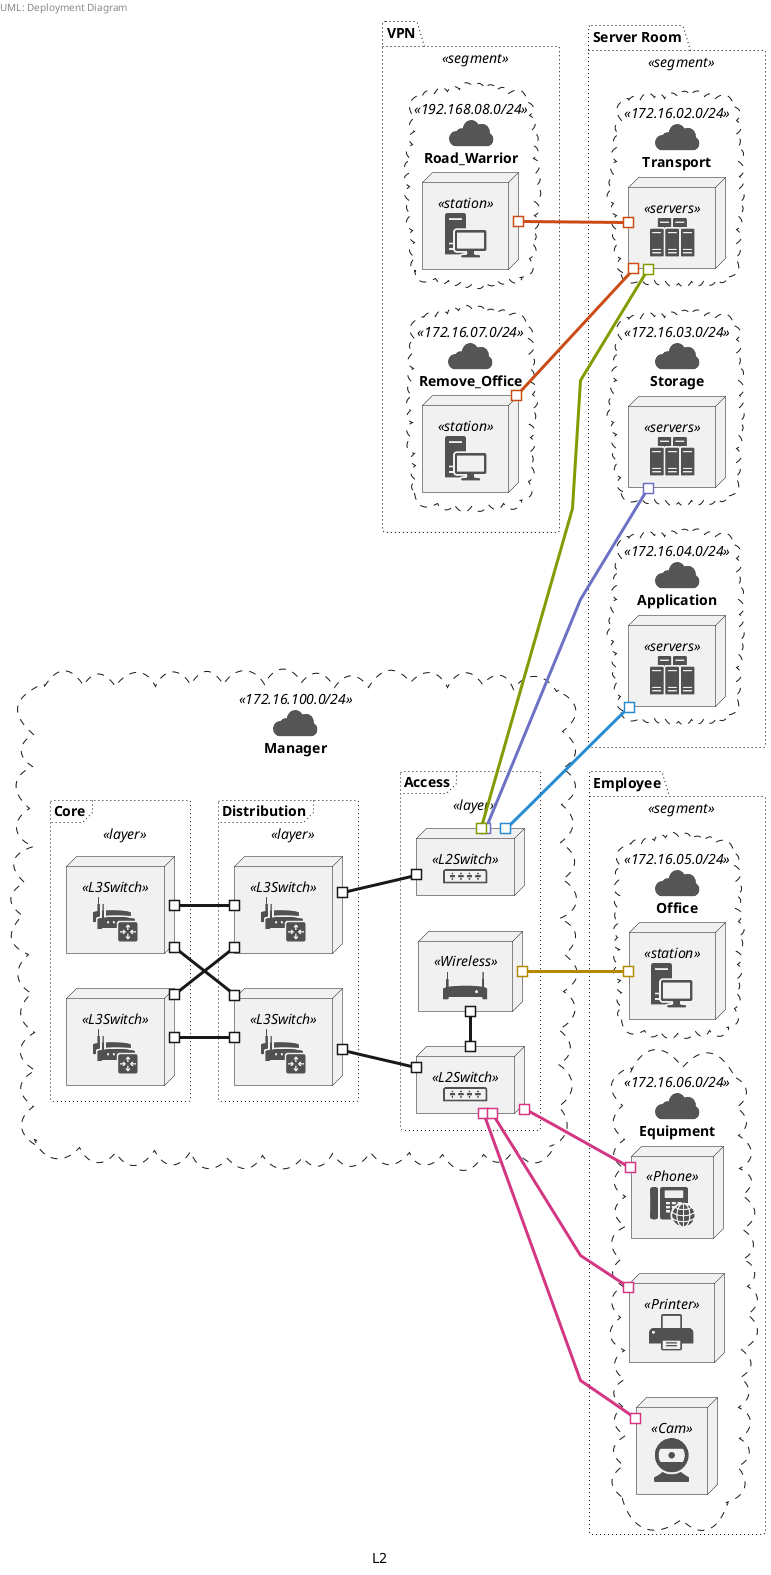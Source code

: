 @startuml
!include <office/all>

!$networks = {
    "Manager"       : {
        "vlan"   : "100",
        "color"  : "#859900",
        "address": "172.16.100.0/24",
        "hosts"  : {
            "gw" : {
                "address": ".1",
                "sprite" : "<$ip_gateway>",
                "components" : [
                    "MikroTik"
                ]
            }
        }
    },
    "Road_Warrior"  : {
        "vlan"   : "08",
        "color"  : "#cb4b16",
        "address": "192.168.08.0/24",
        "hosts"  : {
            "emp_rw" : {
                "address"     : "dhcp",
                "sprite" : "<$workstation>",
                "components" : [
                    "WireGuard"
                ]
            }
        }
    },
    "Remove_Office" : {
        "vlan"   : "07",
        "color"  : "#cb4b16",
        "address": "172.16.07.0/24",
        "hosts"  : {
            "emp_ro" : {
                "address": "dhcp",
                "sprite" : "<$workstation>",
                "components" : [
                    "OpenVPN"
                ]
            }
        }
    },
    "Transport"     : {
        "vlan"   : "02",
        "color"  : "#859900",
        "address": "172.16.02.0/24",
        "hosts"  : {
            "fw": {
                "address": ".12",
                "sprite" : "<$firewall>",
                "components" : [
                    "VyOS"
                ]
            },
            "vpn": {
                "address": ".12",
                "sprite" : "<$firewall>",
                "components" : [
                    "OPNsense"
                ]
            },
            "nat": {
                "address": ".13",
                "sprite" : "<$reverse_proxy>",
                "components" : [
                    "HAproxy",
                    "Squid",
                    "ProxmoxGW"
                ]
            }
        }
    },
    "Application"   : {
        "vlan"   : "04",
        "color"  : "#268bd2",
        "address": "172.16.04.0/24",
        "hosts"  : {
            "itsm" : {
                "address": ".11",
                "sprite" : "<$web_server>",
                "components" : [
                    "GLPI"
                ]
            },
            "miti" : {
                "address": ".12",
                "sprite" : "<$web_server>",
                "components" : [
                    "Grafana",
                    "Zabbix",
                    "GVM"
                ]
            },
            "cloud" : {
                "address": ".13",
                "sprite" : "<$web_server>",
                "components" : [
                    "Nextcloud"
                ]
            },
            "prts" : {
                "address": ".14",
                "sprite" : "<$device_printer>",
                "components" : [
                    "CUPS"
                ]
            },
            "cams" : {
                "address": ".15",
                "sprite" : "<$device_webcam>",
                "components" : [
                    "Zoneminder"
                ]
            },
            "pbx" : {
                "address": ".16",
                "sprite" : "<$device_phone_voip>",
                "components" : [
                    "FreePBX"
                ]
            },
            "mail" : {
                "address": ".18",
                "sprite" : "<$email>",
                "components" : [
                    "Zimbra"
                ]
            }
        }
    },
    "Storage"       : {
        "vlan"   : "03",
        "color"  : "#6c71c4",
        "address": "172.16.03.0/24",
        "hosts"  : {
            "sql": {
                "address": ".11",
                "sprite" : "<$database_server>",
                "components" : [
                    "PostgreSQL",
                    "MariaDB"
                ]
            },
            "idm" : {
                "address": ".13",
                "sprite" : "<$domain_controller>",
                "components" : [
                    "FreeIPA"
                ]
            },
            "tm"  : {
                "address": ".14",
                "sprite" : "<$database_server>",
                "components" : [
                    "Prometheus"
                ]
            }
        }
    },
    "Equipment"     : {
        "vlan"   : "06",
        "color"  : "#d33682",
        "address": "172.16.06.0/24",
        "hosts" : {
            "prtc" : {
                "address": "static",
                "sprite" : "<$device_printer>",
                "components" : [
                    "Xerox"
                ]
            },
            "camc" : {
                "address": "static",
                "sprite" : "<$device_webcam>",
                "components" : [
                    "Xiomi"
                ]
            },
            "tel" : {
                "address": "dhcp",
                "sprite" : "<$device_phone_voip>",
                "components" : [
                    "Gigaset"
                ]
            }
        }
    },
    "Office"        : {
        "vlan"   : "05",
        "color"  : "#b58900",
        "address": "172.16.05.0/24",
        "hosts"  : {
            "emp" : {
                "address": "dhcp",
                "sprite" : "<$workstation>",
                "components" : [
                    "Thunderbird",
                    "FireFox"
                ]
            }
        }
    }
}

skinparam linetype polyline
left to right direction
left header UML: Deployment Diagram
caption L2

!procedure $host($name, $address, $containers='none', $sprite='server_generic')
    !$alias = 'node_' + $name + '_' + $address
    !if $containers == 'none'
        node "<$server_generic>\n$name" <<host .$address>> as %lower($alias)
    !else
        node "<$$sprite>\n$name" <<host .$address>> as %lower($alias) {
            !$pos = %strpos($address, '-')
            !if $pos > 0
                !$address = %substr($address, 1, $pos - 1)
            !endif
            !foreach $container in %splitstr($containers, "~")
                !$alias = $container + '_' + $address
                Rectangle "<$node_generic>\n$container" <<container>> as %lower($alias)
            !endfor
        }
    !endif
!endprocedure

!procedure $cloud($name, $sprite='private_cloud')
    !$alias = 'cloud_' + $name
    cloud "<$$sprite>\n$name" <<$networks[$name].address>> as %lower($alias) #line.dashed
!endprocedure

!procedure $conn($left, $right, $cloud='none', $vec='d')
    !foreach $l in %splitstr($left, "~")
        !foreach $r in %splitstr($right, "~")
            !if $cloud=='none'
                $l #-[thickness=3]$vec-# $r
            !else
                $l #-[$networks[$cloud].color,thickness=3]$vec-# $r
            !endif
        !endfor
    !endfor
!endprocedure

!procedure $L3S($name)
    node "<$shadowed_router>" <<L3Switch>> as $name
!endprocedure<style>

!procedure $L2S($name)
    node "<$switch>" <<L2Switch>> as $name
!endprocedure

$cloud(Manager) {
    frame "Core" <<layer>> #line.dotted {
        $L3S(gw01)
        $L3S(gw02)
    }
    frame "Distribution" <<layer>> #line.dotted {
        $L3S(ds01)
        $L3S(ds02)
        $conn(gw01, 'ds01~ds02')
        $conn(gw02, 'ds01~ds02')
    }
    frame "Access" <<layer>> #line.dotted {
        $L2S(as02)
        $L2S(as04)
        node "<$modem>"  <<Wireless>> as wp01
        $conn(ds01, 'as02')
        $conn(ds02, 'as04')
    }
}

folder "Employee" <<segment>> #line.dotted {
    $cloud(Equipment) {
        node "<$device_phone_voip>" <<Phone>> as ph01
        node "<$device_printer>" <<Printer>> as pr01
        node "<$device_webcam>" <<Cam>> as wc01
        $conn(as02, 'wc01~pr01~ph01', Equipment)
        $conn(as02, 'wp01', 'none' , 'r')
    }
    $cloud(Office) {
        node "<$workstation>" <<station>> as ws02
        $conn('wp01', ws02, Office)
    }
}

folder "Server Room" <<segment>> #line.dotted {
    $cloud(Storage) {
        node "<$server_farm>" <<servers>> as sf01
        $conn(as04, sf01, Storage)
    }
    $cloud(Application) {
        node "<$server_farm>" <<servers>> as sf02
        $conn(as04, sf02, Application)
    }
    $cloud(Transport) {
        node "<$server_farm>"  <<servers>> as sc01
        $conn(as04, sc01, Transport)
    }
}

folder "VPN" <<segment>> #line.dotted {
    $cloud(Road_Warrior) {
        node "<$workstation>" <<station>> as ws03
        $conn(ws03, sc01, Road_Warrior)
    }
    $cloud(Remove_Office) {
        node "<$workstation>" <<station>> as ws04
        $conn(ws04, sc01, Remove_Office)
        ws04 -[hidden]- sf01
        ws04 -[hidden]- sf02
    }
}
@enduml
